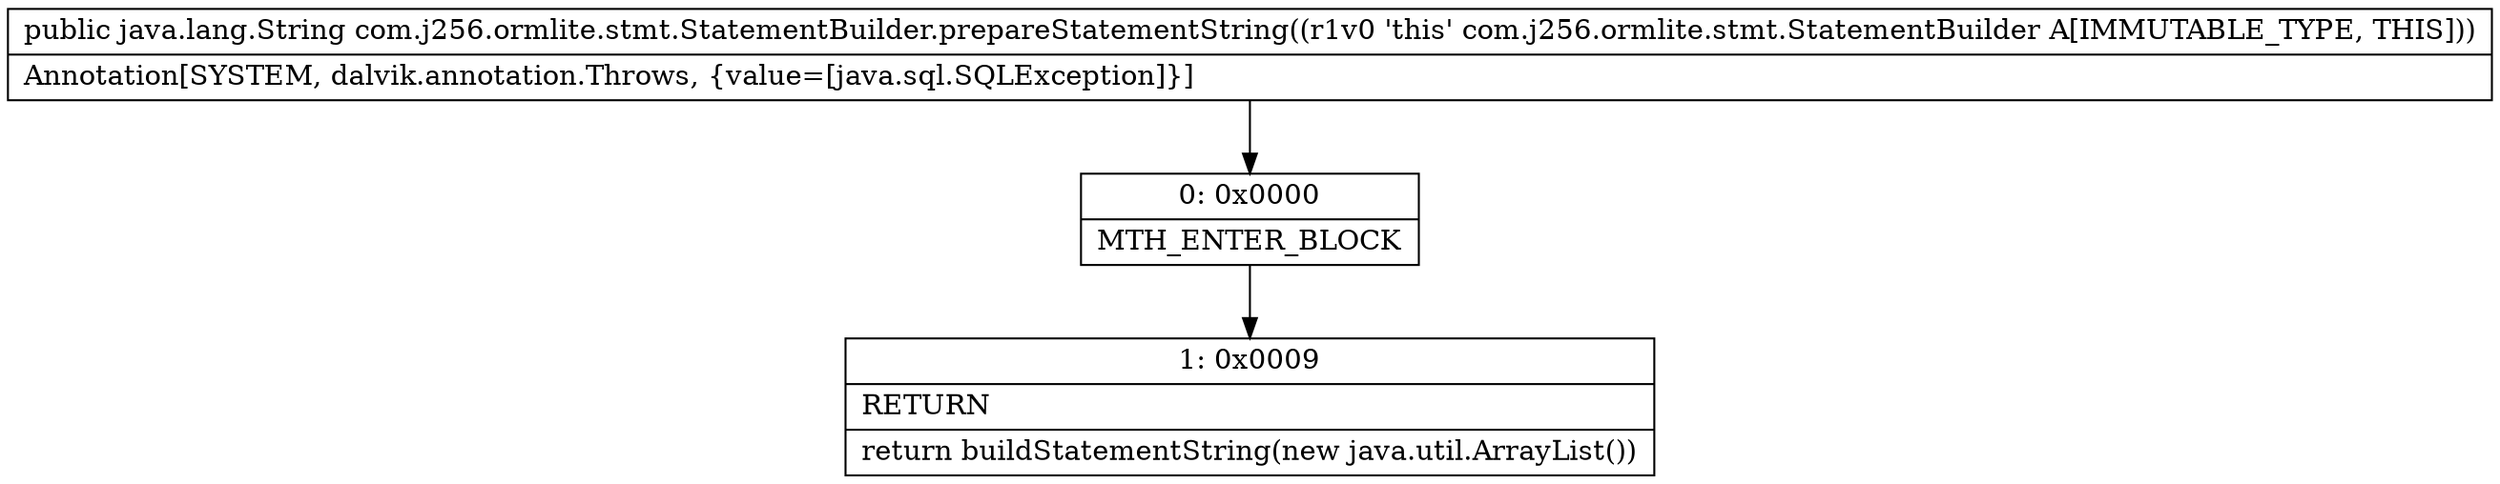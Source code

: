 digraph "CFG forcom.j256.ormlite.stmt.StatementBuilder.prepareStatementString()Ljava\/lang\/String;" {
Node_0 [shape=record,label="{0\:\ 0x0000|MTH_ENTER_BLOCK\l}"];
Node_1 [shape=record,label="{1\:\ 0x0009|RETURN\l|return buildStatementString(new java.util.ArrayList())\l}"];
MethodNode[shape=record,label="{public java.lang.String com.j256.ormlite.stmt.StatementBuilder.prepareStatementString((r1v0 'this' com.j256.ormlite.stmt.StatementBuilder A[IMMUTABLE_TYPE, THIS]))  | Annotation[SYSTEM, dalvik.annotation.Throws, \{value=[java.sql.SQLException]\}]\l}"];
MethodNode -> Node_0;
Node_0 -> Node_1;
}

